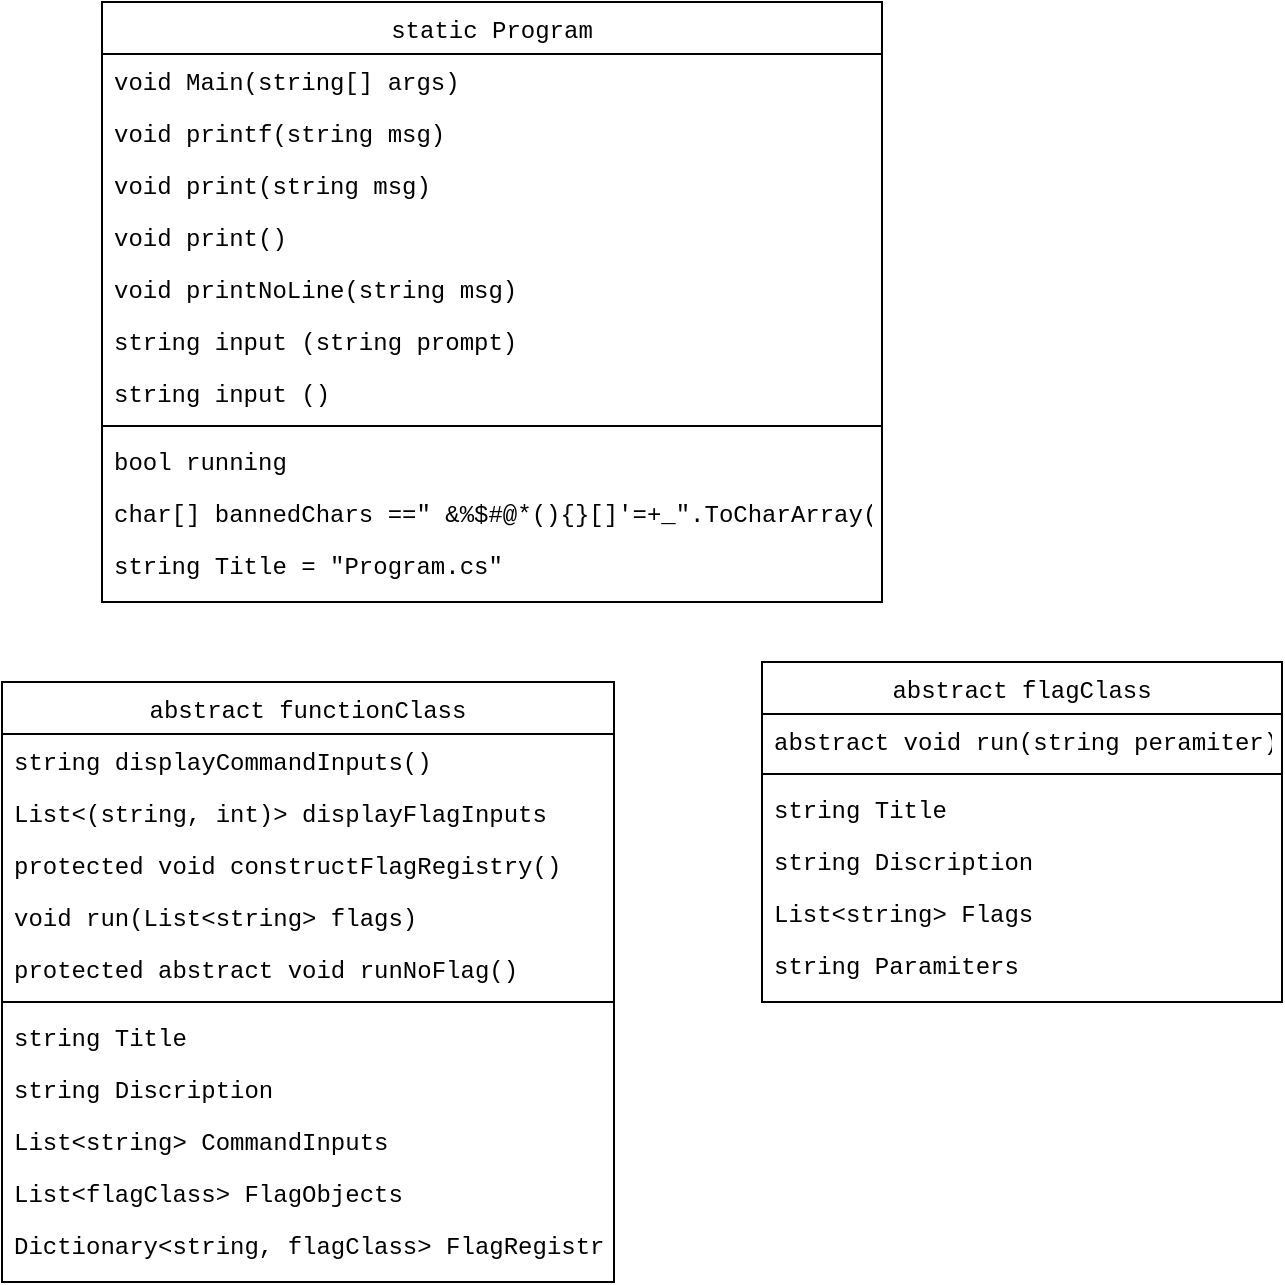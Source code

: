 <mxfile version="21.0.6" type="device"><diagram id="C5RBs43oDa-KdzZeNtuy" name="Page-1"><mxGraphModel dx="618" dy="753" grid="1" gridSize="10" guides="1" tooltips="1" connect="1" arrows="1" fold="1" page="1" pageScale="1" pageWidth="1200" pageHeight="1920" math="0" shadow="0"><root><mxCell id="WIyWlLk6GJQsqaUBKTNV-0"/><mxCell id="WIyWlLk6GJQsqaUBKTNV-1" parent="WIyWlLk6GJQsqaUBKTNV-0"/><mxCell id="AUn2RRhBf_1yUKD-AaN4-0" value="static Program" style="swimlane;fontStyle=0;align=center;verticalAlign=top;childLayout=stackLayout;horizontal=1;startSize=26;horizontalStack=0;resizeParent=1;resizeLast=0;collapsible=1;marginBottom=0;rounded=0;shadow=0;strokeWidth=1;fontFamily=Courier New;" vertex="1" parent="WIyWlLk6GJQsqaUBKTNV-1"><mxGeometry x="90" y="90" width="390" height="300" as="geometry"><mxRectangle x="550" y="140" width="160" height="26" as="alternateBounds"/></mxGeometry></mxCell><mxCell id="AUn2RRhBf_1yUKD-AaN4-1" value="void Main(string[] args)" style="text;align=left;verticalAlign=top;spacingLeft=4;spacingRight=4;overflow=hidden;rotatable=0;points=[[0,0.5],[1,0.5]];portConstraint=eastwest;fontFamily=Courier New;" vertex="1" parent="AUn2RRhBf_1yUKD-AaN4-0"><mxGeometry y="26" width="390" height="26" as="geometry"/></mxCell><mxCell id="AUn2RRhBf_1yUKD-AaN4-2" value="void printf(string msg)" style="text;align=left;verticalAlign=top;spacingLeft=4;spacingRight=4;overflow=hidden;rotatable=0;points=[[0,0.5],[1,0.5]];portConstraint=eastwest;rounded=0;shadow=0;html=0;fontFamily=Courier New;" vertex="1" parent="AUn2RRhBf_1yUKD-AaN4-0"><mxGeometry y="52" width="390" height="26" as="geometry"/></mxCell><mxCell id="AUn2RRhBf_1yUKD-AaN4-3" value="void print(string msg)" style="text;align=left;verticalAlign=top;spacingLeft=4;spacingRight=4;overflow=hidden;rotatable=0;points=[[0,0.5],[1,0.5]];portConstraint=eastwest;rounded=0;shadow=0;html=0;fontFamily=Courier New;" vertex="1" parent="AUn2RRhBf_1yUKD-AaN4-0"><mxGeometry y="78" width="390" height="26" as="geometry"/></mxCell><mxCell id="AUn2RRhBf_1yUKD-AaN4-4" value="void print()" style="text;align=left;verticalAlign=top;spacingLeft=4;spacingRight=4;overflow=hidden;rotatable=0;points=[[0,0.5],[1,0.5]];portConstraint=eastwest;rounded=0;shadow=0;html=0;fontFamily=Courier New;" vertex="1" parent="AUn2RRhBf_1yUKD-AaN4-0"><mxGeometry y="104" width="390" height="26" as="geometry"/></mxCell><mxCell id="AUn2RRhBf_1yUKD-AaN4-5" value="void printNoLine(string msg)" style="text;align=left;verticalAlign=top;spacingLeft=4;spacingRight=4;overflow=hidden;rotatable=0;points=[[0,0.5],[1,0.5]];portConstraint=eastwest;rounded=0;shadow=0;html=0;fontFamily=Courier New;" vertex="1" parent="AUn2RRhBf_1yUKD-AaN4-0"><mxGeometry y="130" width="390" height="26" as="geometry"/></mxCell><mxCell id="AUn2RRhBf_1yUKD-AaN4-10" value="string input (string prompt)" style="text;align=left;verticalAlign=top;spacingLeft=4;spacingRight=4;overflow=hidden;rotatable=0;points=[[0,0.5],[1,0.5]];portConstraint=eastwest;rounded=0;shadow=0;html=0;fontFamily=Courier New;" vertex="1" parent="AUn2RRhBf_1yUKD-AaN4-0"><mxGeometry y="156" width="390" height="26" as="geometry"/></mxCell><mxCell id="AUn2RRhBf_1yUKD-AaN4-13" value="string input ()" style="text;align=left;verticalAlign=top;spacingLeft=4;spacingRight=4;overflow=hidden;rotatable=0;points=[[0,0.5],[1,0.5]];portConstraint=eastwest;rounded=0;shadow=0;html=0;fontFamily=Courier New;" vertex="1" parent="AUn2RRhBf_1yUKD-AaN4-0"><mxGeometry y="182" width="390" height="26" as="geometry"/></mxCell><mxCell id="AUn2RRhBf_1yUKD-AaN4-6" value="" style="line;html=1;strokeWidth=1;align=left;verticalAlign=middle;spacingTop=-1;spacingLeft=3;spacingRight=3;rotatable=0;labelPosition=right;points=[];portConstraint=eastwest;fontFamily=Courier New;" vertex="1" parent="AUn2RRhBf_1yUKD-AaN4-0"><mxGeometry y="208" width="390" height="8" as="geometry"/></mxCell><mxCell id="AUn2RRhBf_1yUKD-AaN4-7" value="bool running" style="text;align=left;verticalAlign=top;spacingLeft=4;spacingRight=4;overflow=hidden;rotatable=0;points=[[0,0.5],[1,0.5]];portConstraint=eastwest;fontFamily=Courier New;" vertex="1" parent="AUn2RRhBf_1yUKD-AaN4-0"><mxGeometry y="216" width="390" height="26" as="geometry"/></mxCell><mxCell id="AUn2RRhBf_1yUKD-AaN4-8" value="char[] bannedChars ==&quot; &amp;%$#@*(){}[]'=+_&quot;.ToCharArray();&#xA;" style="text;align=left;verticalAlign=top;spacingLeft=4;spacingRight=4;overflow=hidden;rotatable=0;points=[[0,0.5],[1,0.5]];portConstraint=eastwest;fontFamily=Courier New;" vertex="1" parent="AUn2RRhBf_1yUKD-AaN4-0"><mxGeometry y="242" width="390" height="26" as="geometry"/></mxCell><mxCell id="AUn2RRhBf_1yUKD-AaN4-15" value="string Title = &quot;Program.cs&quot;" style="text;align=left;verticalAlign=top;spacingLeft=4;spacingRight=4;overflow=hidden;rotatable=0;points=[[0,0.5],[1,0.5]];portConstraint=eastwest;fontFamily=Courier New;" vertex="1" parent="AUn2RRhBf_1yUKD-AaN4-0"><mxGeometry y="268" width="390" height="26" as="geometry"/></mxCell><mxCell id="AUn2RRhBf_1yUKD-AaN4-16" value="abstract functionClass" style="swimlane;fontStyle=0;align=center;verticalAlign=top;childLayout=stackLayout;horizontal=1;startSize=26;horizontalStack=0;resizeParent=1;resizeLast=0;collapsible=1;marginBottom=0;rounded=0;shadow=0;strokeWidth=1;fontFamily=Courier New;" vertex="1" parent="WIyWlLk6GJQsqaUBKTNV-1"><mxGeometry x="40" y="430" width="306" height="300" as="geometry"><mxRectangle x="550" y="140" width="160" height="26" as="alternateBounds"/></mxGeometry></mxCell><mxCell id="AUn2RRhBf_1yUKD-AaN4-17" value="string displayCommandInputs()" style="text;align=left;verticalAlign=top;spacingLeft=4;spacingRight=4;overflow=hidden;rotatable=0;points=[[0,0.5],[1,0.5]];portConstraint=eastwest;fontFamily=Courier New;" vertex="1" parent="AUn2RRhBf_1yUKD-AaN4-16"><mxGeometry y="26" width="306" height="26" as="geometry"/></mxCell><mxCell id="AUn2RRhBf_1yUKD-AaN4-18" value="List&lt;(string, int)&gt; displayFlagInputs" style="text;align=left;verticalAlign=top;spacingLeft=4;spacingRight=4;overflow=hidden;rotatable=0;points=[[0,0.5],[1,0.5]];portConstraint=eastwest;rounded=0;shadow=0;html=0;fontFamily=Courier New;" vertex="1" parent="AUn2RRhBf_1yUKD-AaN4-16"><mxGeometry y="52" width="306" height="26" as="geometry"/></mxCell><mxCell id="AUn2RRhBf_1yUKD-AaN4-19" value="protected void constructFlagRegistry()" style="text;align=left;verticalAlign=top;spacingLeft=4;spacingRight=4;overflow=hidden;rotatable=0;points=[[0,0.5],[1,0.5]];portConstraint=eastwest;rounded=0;shadow=0;html=0;fontFamily=Courier New;" vertex="1" parent="AUn2RRhBf_1yUKD-AaN4-16"><mxGeometry y="78" width="306" height="26" as="geometry"/></mxCell><mxCell id="AUn2RRhBf_1yUKD-AaN4-20" value="void run(List&lt;string&gt; flags)" style="text;align=left;verticalAlign=top;spacingLeft=4;spacingRight=4;overflow=hidden;rotatable=0;points=[[0,0.5],[1,0.5]];portConstraint=eastwest;rounded=0;shadow=0;html=0;fontFamily=Courier New;" vertex="1" parent="AUn2RRhBf_1yUKD-AaN4-16"><mxGeometry y="104" width="306" height="26" as="geometry"/></mxCell><mxCell id="AUn2RRhBf_1yUKD-AaN4-21" value="protected abstract void runNoFlag()" style="text;align=left;verticalAlign=top;spacingLeft=4;spacingRight=4;overflow=hidden;rotatable=0;points=[[0,0.5],[1,0.5]];portConstraint=eastwest;rounded=0;shadow=0;html=0;fontFamily=Courier New;" vertex="1" parent="AUn2RRhBf_1yUKD-AaN4-16"><mxGeometry y="130" width="306" height="26" as="geometry"/></mxCell><mxCell id="AUn2RRhBf_1yUKD-AaN4-24" value="" style="line;html=1;strokeWidth=1;align=left;verticalAlign=middle;spacingTop=-1;spacingLeft=3;spacingRight=3;rotatable=0;labelPosition=right;points=[];portConstraint=eastwest;fontFamily=Courier New;" vertex="1" parent="AUn2RRhBf_1yUKD-AaN4-16"><mxGeometry y="156" width="306" height="8" as="geometry"/></mxCell><mxCell id="AUn2RRhBf_1yUKD-AaN4-25" value="string Title" style="text;align=left;verticalAlign=top;spacingLeft=4;spacingRight=4;overflow=hidden;rotatable=0;points=[[0,0.5],[1,0.5]];portConstraint=eastwest;fontFamily=Courier New;" vertex="1" parent="AUn2RRhBf_1yUKD-AaN4-16"><mxGeometry y="164" width="306" height="26" as="geometry"/></mxCell><mxCell id="AUn2RRhBf_1yUKD-AaN4-26" value="string Discription" style="text;align=left;verticalAlign=top;spacingLeft=4;spacingRight=4;overflow=hidden;rotatable=0;points=[[0,0.5],[1,0.5]];portConstraint=eastwest;fontFamily=Courier New;" vertex="1" parent="AUn2RRhBf_1yUKD-AaN4-16"><mxGeometry y="190" width="306" height="26" as="geometry"/></mxCell><mxCell id="AUn2RRhBf_1yUKD-AaN4-27" value="List&lt;string&gt; CommandInputs" style="text;align=left;verticalAlign=top;spacingLeft=4;spacingRight=4;overflow=hidden;rotatable=0;points=[[0,0.5],[1,0.5]];portConstraint=eastwest;fontFamily=Courier New;" vertex="1" parent="AUn2RRhBf_1yUKD-AaN4-16"><mxGeometry y="216" width="306" height="26" as="geometry"/></mxCell><mxCell id="AUn2RRhBf_1yUKD-AaN4-30" value="List&lt;flagClass&gt; FlagObjects" style="text;align=left;verticalAlign=top;spacingLeft=4;spacingRight=4;overflow=hidden;rotatable=0;points=[[0,0.5],[1,0.5]];portConstraint=eastwest;fontFamily=Courier New;" vertex="1" parent="AUn2RRhBf_1yUKD-AaN4-16"><mxGeometry y="242" width="306" height="26" as="geometry"/></mxCell><mxCell id="AUn2RRhBf_1yUKD-AaN4-29" value="Dictionary&lt;string, flagClass&gt; FlagRegistry" style="text;align=left;verticalAlign=top;spacingLeft=4;spacingRight=4;overflow=hidden;rotatable=0;points=[[0,0.5],[1,0.5]];portConstraint=eastwest;fontFamily=Courier New;" vertex="1" parent="AUn2RRhBf_1yUKD-AaN4-16"><mxGeometry y="268" width="306" height="26" as="geometry"/></mxCell><mxCell id="AUn2RRhBf_1yUKD-AaN4-31" value="abstract flagClass" style="swimlane;fontStyle=0;align=center;verticalAlign=top;childLayout=stackLayout;horizontal=1;startSize=26;horizontalStack=0;resizeParent=1;resizeLast=0;collapsible=1;marginBottom=0;rounded=0;shadow=0;strokeWidth=1;fontFamily=Courier New;" vertex="1" parent="WIyWlLk6GJQsqaUBKTNV-1"><mxGeometry x="420" y="420" width="260" height="170" as="geometry"><mxRectangle x="550" y="140" width="160" height="26" as="alternateBounds"/></mxGeometry></mxCell><mxCell id="AUn2RRhBf_1yUKD-AaN4-32" value="abstract void run(string peramiter)" style="text;align=left;verticalAlign=top;spacingLeft=4;spacingRight=4;overflow=hidden;rotatable=0;points=[[0,0.5],[1,0.5]];portConstraint=eastwest;fontFamily=Courier New;" vertex="1" parent="AUn2RRhBf_1yUKD-AaN4-31"><mxGeometry y="26" width="260" height="26" as="geometry"/></mxCell><mxCell id="AUn2RRhBf_1yUKD-AaN4-37" value="" style="line;html=1;strokeWidth=1;align=left;verticalAlign=middle;spacingTop=-1;spacingLeft=3;spacingRight=3;rotatable=0;labelPosition=right;points=[];portConstraint=eastwest;fontFamily=Courier New;" vertex="1" parent="AUn2RRhBf_1yUKD-AaN4-31"><mxGeometry y="52" width="260" height="8" as="geometry"/></mxCell><mxCell id="AUn2RRhBf_1yUKD-AaN4-38" value="string Title" style="text;align=left;verticalAlign=top;spacingLeft=4;spacingRight=4;overflow=hidden;rotatable=0;points=[[0,0.5],[1,0.5]];portConstraint=eastwest;fontFamily=Courier New;" vertex="1" parent="AUn2RRhBf_1yUKD-AaN4-31"><mxGeometry y="60" width="260" height="26" as="geometry"/></mxCell><mxCell id="AUn2RRhBf_1yUKD-AaN4-39" value="string Discription" style="text;align=left;verticalAlign=top;spacingLeft=4;spacingRight=4;overflow=hidden;rotatable=0;points=[[0,0.5],[1,0.5]];portConstraint=eastwest;fontFamily=Courier New;" vertex="1" parent="AUn2RRhBf_1yUKD-AaN4-31"><mxGeometry y="86" width="260" height="26" as="geometry"/></mxCell><mxCell id="AUn2RRhBf_1yUKD-AaN4-40" value="List&lt;string&gt; Flags" style="text;align=left;verticalAlign=top;spacingLeft=4;spacingRight=4;overflow=hidden;rotatable=0;points=[[0,0.5],[1,0.5]];portConstraint=eastwest;fontFamily=Courier New;" vertex="1" parent="AUn2RRhBf_1yUKD-AaN4-31"><mxGeometry y="112" width="260" height="26" as="geometry"/></mxCell><mxCell id="AUn2RRhBf_1yUKD-AaN4-41" value="string Paramiters" style="text;align=left;verticalAlign=top;spacingLeft=4;spacingRight=4;overflow=hidden;rotatable=0;points=[[0,0.5],[1,0.5]];portConstraint=eastwest;fontFamily=Courier New;" vertex="1" parent="AUn2RRhBf_1yUKD-AaN4-31"><mxGeometry y="138" width="260" height="26" as="geometry"/></mxCell></root></mxGraphModel></diagram></mxfile>